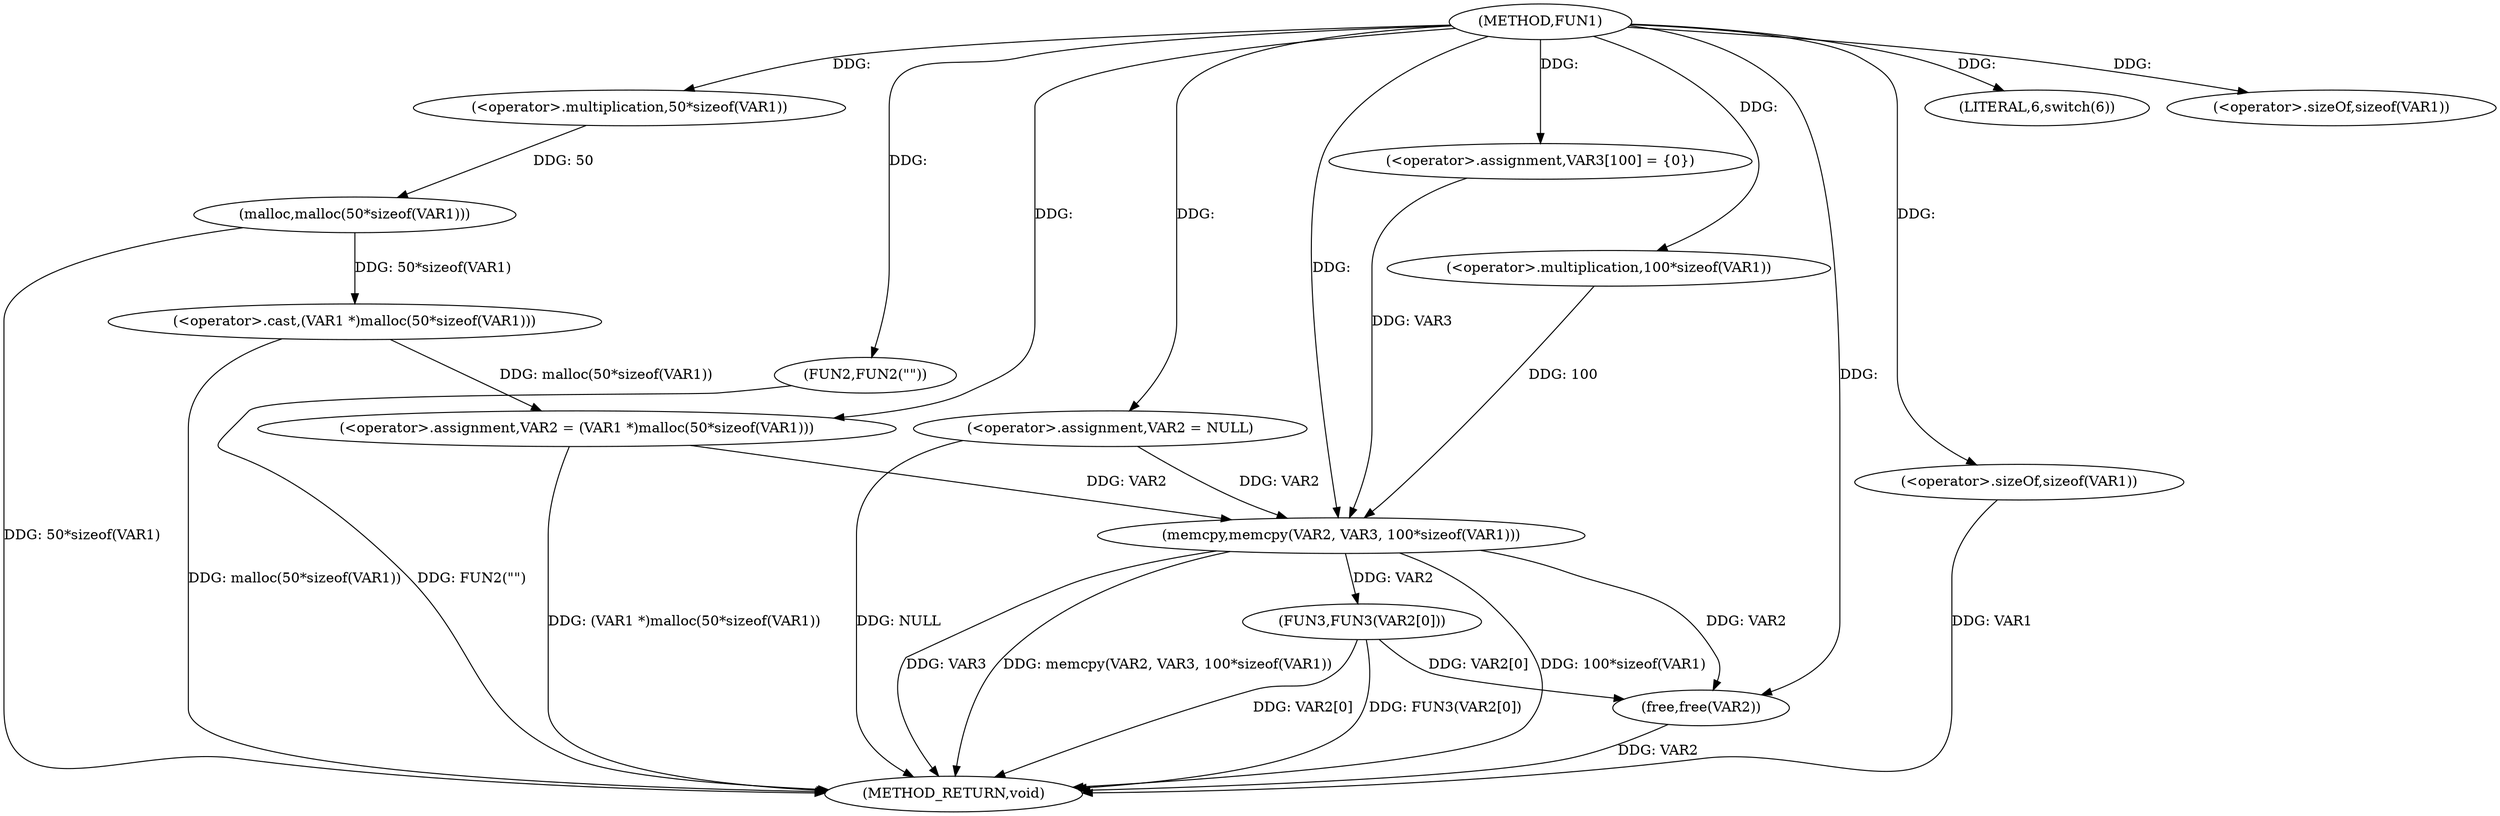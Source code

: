 digraph FUN1 {  
"1000100" [label = "(METHOD,FUN1)" ]
"1000141" [label = "(METHOD_RETURN,void)" ]
"1000103" [label = "(<operator>.assignment,VAR2 = NULL)" ]
"1000107" [label = "(LITERAL,6,switch(6))" ]
"1000110" [label = "(<operator>.assignment,VAR2 = (VAR1 *)malloc(50*sizeof(VAR1)))" ]
"1000112" [label = "(<operator>.cast,(VAR1 *)malloc(50*sizeof(VAR1)))" ]
"1000114" [label = "(malloc,malloc(50*sizeof(VAR1)))" ]
"1000115" [label = "(<operator>.multiplication,50*sizeof(VAR1))" ]
"1000117" [label = "(<operator>.sizeOf,sizeof(VAR1))" ]
"1000121" [label = "(FUN2,FUN2(\"\"))" ]
"1000126" [label = "(<operator>.assignment,VAR3[100] = {0})" ]
"1000128" [label = "(memcpy,memcpy(VAR2, VAR3, 100*sizeof(VAR1)))" ]
"1000131" [label = "(<operator>.multiplication,100*sizeof(VAR1))" ]
"1000133" [label = "(<operator>.sizeOf,sizeof(VAR1))" ]
"1000135" [label = "(FUN3,FUN3(VAR2[0]))" ]
"1000139" [label = "(free,free(VAR2))" ]
  "1000103" -> "1000141"  [ label = "DDG: NULL"] 
  "1000112" -> "1000141"  [ label = "DDG: malloc(50*sizeof(VAR1))"] 
  "1000139" -> "1000141"  [ label = "DDG: VAR2"] 
  "1000135" -> "1000141"  [ label = "DDG: VAR2[0]"] 
  "1000128" -> "1000141"  [ label = "DDG: memcpy(VAR2, VAR3, 100*sizeof(VAR1))"] 
  "1000128" -> "1000141"  [ label = "DDG: 100*sizeof(VAR1)"] 
  "1000128" -> "1000141"  [ label = "DDG: VAR3"] 
  "1000133" -> "1000141"  [ label = "DDG: VAR1"] 
  "1000114" -> "1000141"  [ label = "DDG: 50*sizeof(VAR1)"] 
  "1000121" -> "1000141"  [ label = "DDG: FUN2(\"\")"] 
  "1000110" -> "1000141"  [ label = "DDG: (VAR1 *)malloc(50*sizeof(VAR1))"] 
  "1000135" -> "1000141"  [ label = "DDG: FUN3(VAR2[0])"] 
  "1000100" -> "1000103"  [ label = "DDG: "] 
  "1000100" -> "1000107"  [ label = "DDG: "] 
  "1000112" -> "1000110"  [ label = "DDG: malloc(50*sizeof(VAR1))"] 
  "1000100" -> "1000110"  [ label = "DDG: "] 
  "1000114" -> "1000112"  [ label = "DDG: 50*sizeof(VAR1)"] 
  "1000115" -> "1000114"  [ label = "DDG: 50"] 
  "1000100" -> "1000115"  [ label = "DDG: "] 
  "1000100" -> "1000117"  [ label = "DDG: "] 
  "1000100" -> "1000121"  [ label = "DDG: "] 
  "1000100" -> "1000126"  [ label = "DDG: "] 
  "1000103" -> "1000128"  [ label = "DDG: VAR2"] 
  "1000110" -> "1000128"  [ label = "DDG: VAR2"] 
  "1000100" -> "1000128"  [ label = "DDG: "] 
  "1000126" -> "1000128"  [ label = "DDG: VAR3"] 
  "1000131" -> "1000128"  [ label = "DDG: 100"] 
  "1000100" -> "1000131"  [ label = "DDG: "] 
  "1000100" -> "1000133"  [ label = "DDG: "] 
  "1000128" -> "1000135"  [ label = "DDG: VAR2"] 
  "1000128" -> "1000139"  [ label = "DDG: VAR2"] 
  "1000135" -> "1000139"  [ label = "DDG: VAR2[0]"] 
  "1000100" -> "1000139"  [ label = "DDG: "] 
}
